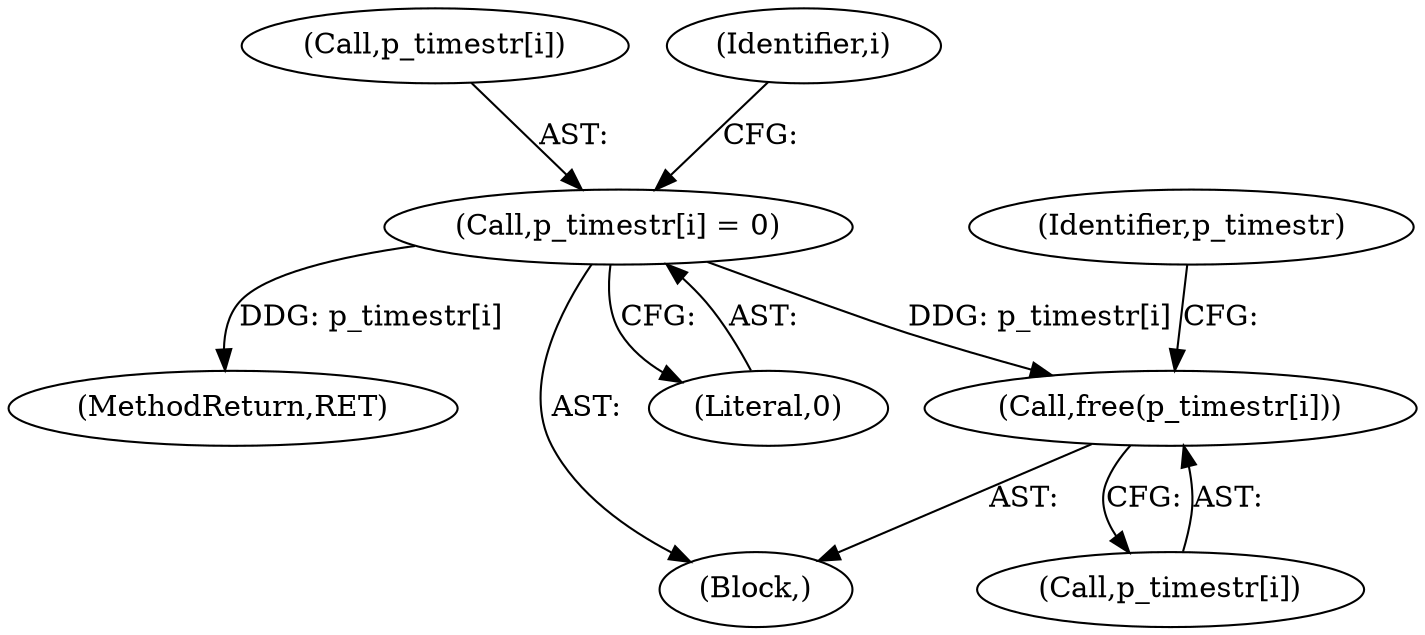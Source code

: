 digraph "0_savannah_f290f48a621867084884bfff87f8093c15195e6a@API" {
"1000221" [label="(Call,free(p_timestr[i]))"];
"1000225" [label="(Call,p_timestr[i] = 0)"];
"1000221" [label="(Call,free(p_timestr[i]))"];
"1002173" [label="(MethodReturn,RET)"];
"1000227" [label="(Identifier,p_timestr)"];
"1000220" [label="(Block,)"];
"1000226" [label="(Call,p_timestr[i])"];
"1000222" [label="(Call,p_timestr[i])"];
"1000215" [label="(Identifier,i)"];
"1000225" [label="(Call,p_timestr[i] = 0)"];
"1000229" [label="(Literal,0)"];
"1000221" -> "1000220"  [label="AST: "];
"1000221" -> "1000222"  [label="CFG: "];
"1000222" -> "1000221"  [label="AST: "];
"1000227" -> "1000221"  [label="CFG: "];
"1000225" -> "1000221"  [label="DDG: p_timestr[i]"];
"1000225" -> "1000220"  [label="AST: "];
"1000225" -> "1000229"  [label="CFG: "];
"1000226" -> "1000225"  [label="AST: "];
"1000229" -> "1000225"  [label="AST: "];
"1000215" -> "1000225"  [label="CFG: "];
"1000225" -> "1002173"  [label="DDG: p_timestr[i]"];
}
